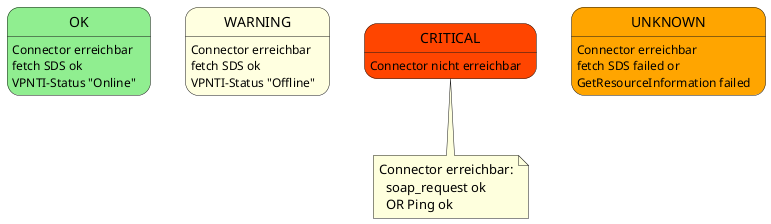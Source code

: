 @startuml

state OK #lightgreen

OK: Connector erreichbar
OK: fetch SDS ok
OK: VPNTI-Status "Online"

state WARNING #LightYellow

WARNING: Connector erreichbar
WARNING: fetch SDS ok
WARNING: VPNTI-Status "Offline"

state CRITICAL #orangered

CRITICAL: Connector nicht erreichbar

state UNKNOWN #Orange
UNKNOWN: Connector erreichbar
UNKNOWN: fetch SDS failed or 
UNKNOWN: GetResourceInformation failed

note bottom of CRITICAL
Connector erreichbar:
  soap_request ok
  OR Ping ok
end note
@enduml